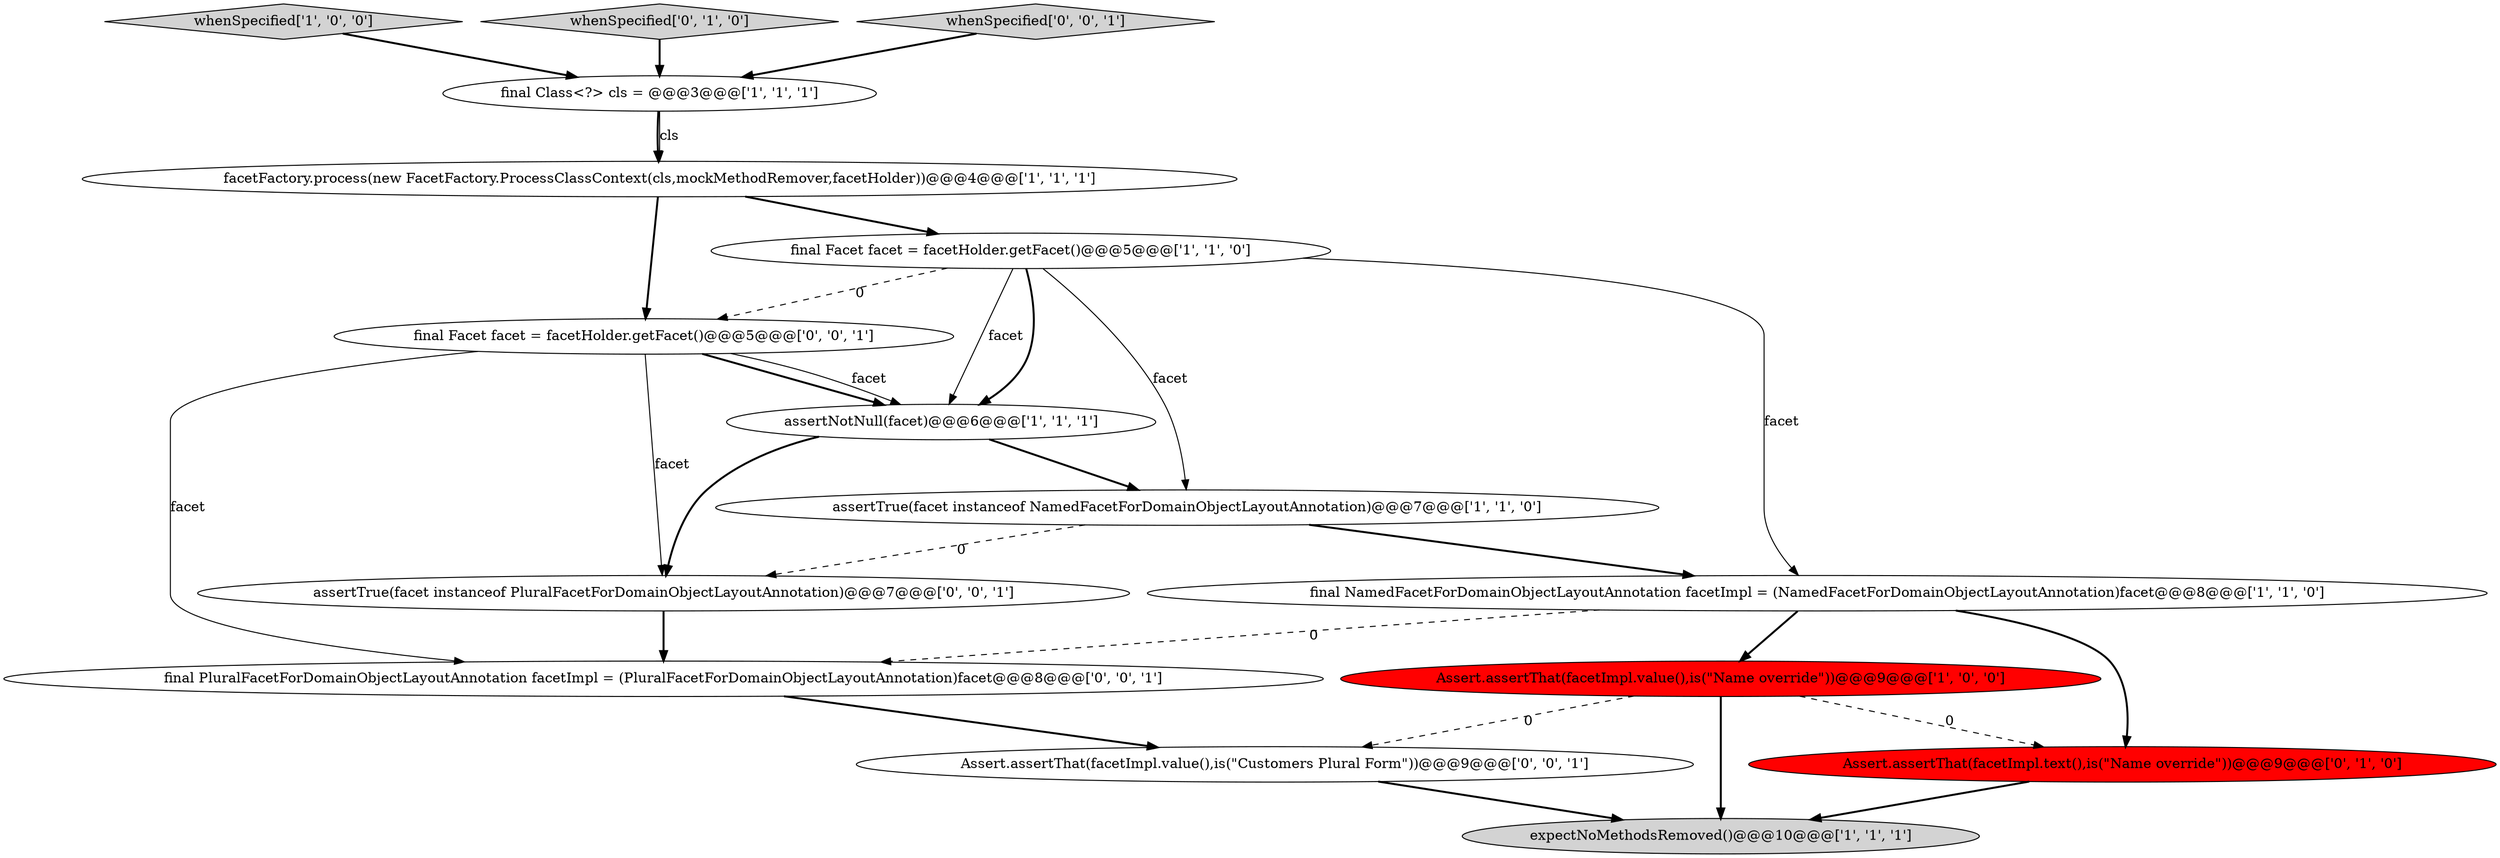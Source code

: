digraph {
3 [style = filled, label = "final NamedFacetForDomainObjectLayoutAnnotation facetImpl = (NamedFacetForDomainObjectLayoutAnnotation)facet@@@8@@@['1', '1', '0']", fillcolor = white, shape = ellipse image = "AAA0AAABBB1BBB"];
5 [style = filled, label = "facetFactory.process(new FacetFactory.ProcessClassContext(cls,mockMethodRemover,facetHolder))@@@4@@@['1', '1', '1']", fillcolor = white, shape = ellipse image = "AAA0AAABBB1BBB"];
6 [style = filled, label = "final Class<?> cls = @@@3@@@['1', '1', '1']", fillcolor = white, shape = ellipse image = "AAA0AAABBB1BBB"];
14 [style = filled, label = "Assert.assertThat(facetImpl.value(),is(\"Customers Plural Form\"))@@@9@@@['0', '0', '1']", fillcolor = white, shape = ellipse image = "AAA0AAABBB3BBB"];
0 [style = filled, label = "Assert.assertThat(facetImpl.value(),is(\"Name override\"))@@@9@@@['1', '0', '0']", fillcolor = red, shape = ellipse image = "AAA1AAABBB1BBB"];
9 [style = filled, label = "Assert.assertThat(facetImpl.text(),is(\"Name override\"))@@@9@@@['0', '1', '0']", fillcolor = red, shape = ellipse image = "AAA1AAABBB2BBB"];
7 [style = filled, label = "final Facet facet = facetHolder.getFacet()@@@5@@@['1', '1', '0']", fillcolor = white, shape = ellipse image = "AAA0AAABBB1BBB"];
8 [style = filled, label = "whenSpecified['1', '0', '0']", fillcolor = lightgray, shape = diamond image = "AAA0AAABBB1BBB"];
12 [style = filled, label = "final Facet facet = facetHolder.getFacet()@@@5@@@['0', '0', '1']", fillcolor = white, shape = ellipse image = "AAA0AAABBB3BBB"];
2 [style = filled, label = "assertTrue(facet instanceof NamedFacetForDomainObjectLayoutAnnotation)@@@7@@@['1', '1', '0']", fillcolor = white, shape = ellipse image = "AAA0AAABBB1BBB"];
10 [style = filled, label = "whenSpecified['0', '1', '0']", fillcolor = lightgray, shape = diamond image = "AAA0AAABBB2BBB"];
15 [style = filled, label = "assertTrue(facet instanceof PluralFacetForDomainObjectLayoutAnnotation)@@@7@@@['0', '0', '1']", fillcolor = white, shape = ellipse image = "AAA0AAABBB3BBB"];
13 [style = filled, label = "whenSpecified['0', '0', '1']", fillcolor = lightgray, shape = diamond image = "AAA0AAABBB3BBB"];
11 [style = filled, label = "final PluralFacetForDomainObjectLayoutAnnotation facetImpl = (PluralFacetForDomainObjectLayoutAnnotation)facet@@@8@@@['0', '0', '1']", fillcolor = white, shape = ellipse image = "AAA0AAABBB3BBB"];
4 [style = filled, label = "assertNotNull(facet)@@@6@@@['1', '1', '1']", fillcolor = white, shape = ellipse image = "AAA0AAABBB1BBB"];
1 [style = filled, label = "expectNoMethodsRemoved()@@@10@@@['1', '1', '1']", fillcolor = lightgray, shape = ellipse image = "AAA0AAABBB1BBB"];
11->14 [style = bold, label=""];
2->3 [style = bold, label=""];
4->15 [style = bold, label=""];
7->3 [style = solid, label="facet"];
8->6 [style = bold, label=""];
4->2 [style = bold, label=""];
7->4 [style = bold, label=""];
7->4 [style = solid, label="facet"];
10->6 [style = bold, label=""];
7->2 [style = solid, label="facet"];
3->0 [style = bold, label=""];
14->1 [style = bold, label=""];
2->15 [style = dashed, label="0"];
12->15 [style = solid, label="facet"];
3->9 [style = bold, label=""];
0->14 [style = dashed, label="0"];
6->5 [style = bold, label=""];
15->11 [style = bold, label=""];
12->4 [style = bold, label=""];
5->12 [style = bold, label=""];
0->1 [style = bold, label=""];
7->12 [style = dashed, label="0"];
12->11 [style = solid, label="facet"];
5->7 [style = bold, label=""];
0->9 [style = dashed, label="0"];
13->6 [style = bold, label=""];
9->1 [style = bold, label=""];
12->4 [style = solid, label="facet"];
3->11 [style = dashed, label="0"];
6->5 [style = solid, label="cls"];
}
